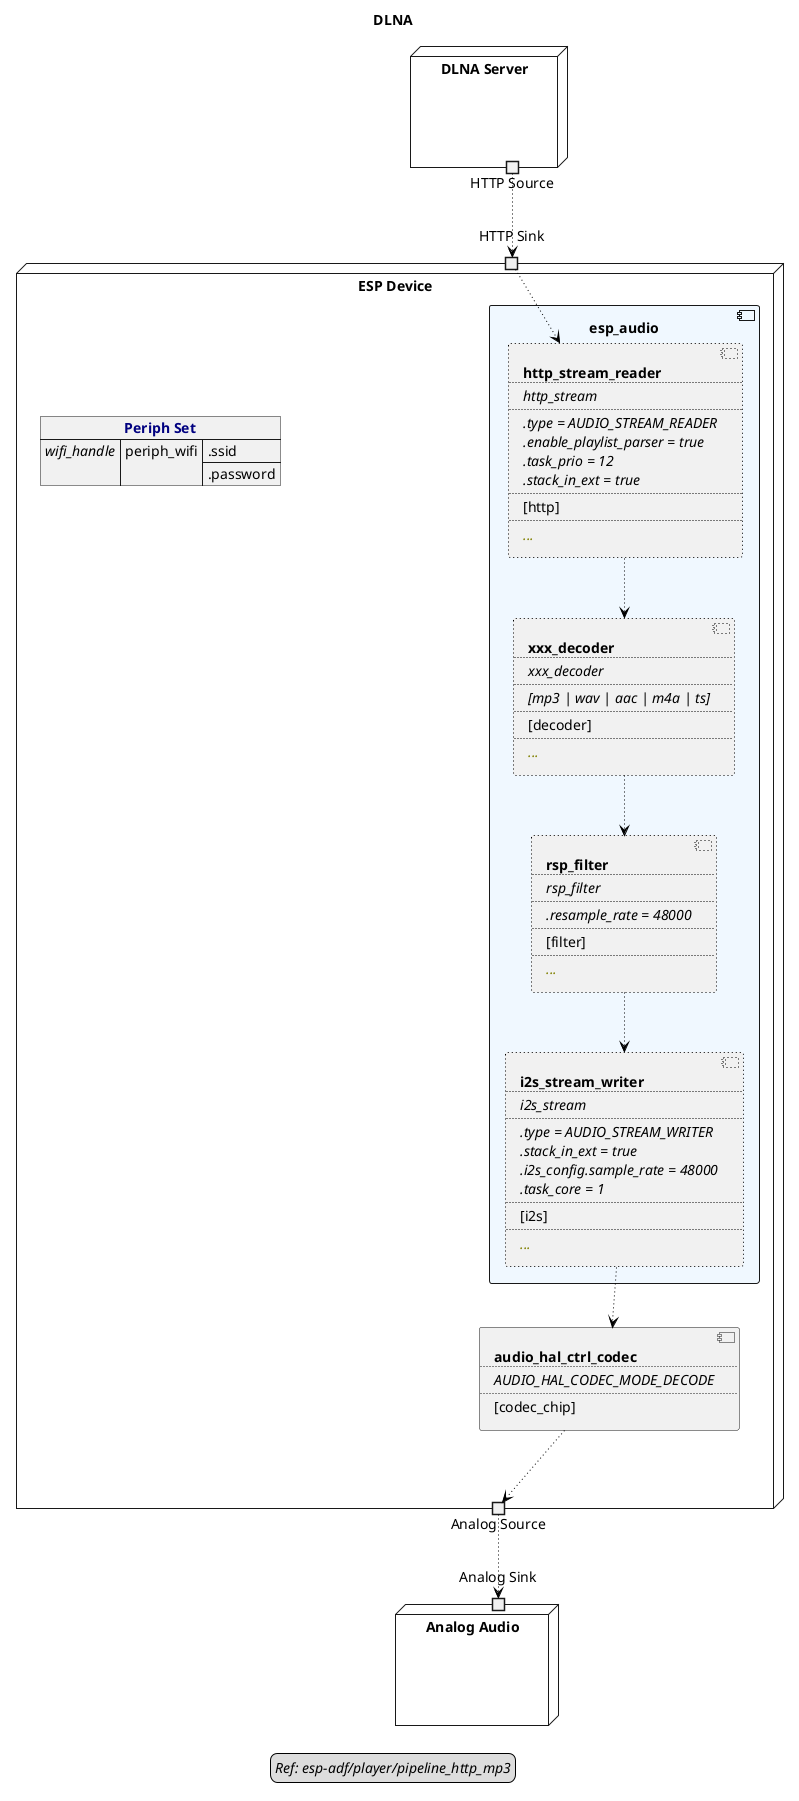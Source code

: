 ﻿@startuml dlna
title DLNA
allowmixing

legend
//Ref: esp-adf/player/pipeline_http_mp3//
end legend

node "DLNA Server" as DLNAServer  {
    portout "HTTP Source" as HTTPSource
} 

node "ESP Device" as ESPDevice  {

    json "<b><color navy>Periph Set" as periph_set {
        "<i>wifi_handle" : {
            "periph_wifi" : [".ssid", ".password"]
        }
    }
    
    portin "HTTP Sink" as HTTPSink

    component "esp_audio" as esp_audio  #aliceblue {

        component HTTPStream #line:black;line.dotted;text:black [
            <b>http_stream_reader
            ....
            <i>http_stream
            ....
            <i>.type = AUDIO_STREAM_READER
            <i>.enable_playlist_parser = true
            <i>.task_prio = 12
            <i>.stack_in_ext = true
            ....
            [http]
            ....
            <i><color olive>...
        ]

        component XxxDecoder #line:black;line.dotted;text:black [
            <b>xxx_decoder
            ....
            <i>xxx_decoder
            ....
            <i>[mp3 | wav | aac | m4a | ts]
            ....
            [decoder]
            ....
            <i><color olive>...
        ]

        component rsp_filter #line:black;line.dotted;text:black [
            <b>rsp_filter
            ....
            <i>rsp_filter
            ....
            <i>.resample_rate = 48000
            ....
            [filter]
            ....
            <i><color olive>...
        ]

        component I2SStream #line:black;line.dotted;text:black [
            <b>i2s_stream_writer
            ....
            <i>i2s_stream
            ....
            <i>.type = AUDIO_STREAM_WRITER
            <i>.stack_in_ext = true
            <i>.i2s_config.sample_rate = 48000
            <i>.task_core = 1
            ....
            [i2s]
            ....
            <i><color olive>...
        ]
    }

    component HALCodec [
        <b>audio_hal_ctrl_codec
        ....
        <i>AUDIO_HAL_CODEC_MODE_DECODE
        ....
        [codec_chip]
    ]

    portout "Analog Source" as AnalogSource
} 

node "Analog Audio" as AnalogAudio  {
    portin "Analog Sink" as AnalogSink
}

HTTPSource --> HTTPSink         #line:black;line.dotted;text:black

HTTPSink    --> HTTPStream      #line:black;line.dotted;text:black
HTTPStream  --> XxxDecoder      #line:black;line.dotted;text:black
XxxDecoder  --> rsp_filter        #line:black;line.dotted;text:black
rsp_filter  --> I2SStream         #line:black;line.dotted;text:black
I2SStream   --> HALCodec         #line:black;line.dotted;text:black
HALCodec    --> AnalogSource     #line:black;line.dotted;text:black

AnalogSource --> AnalogSink     #line:black;line.dotted;text:black

@enduml